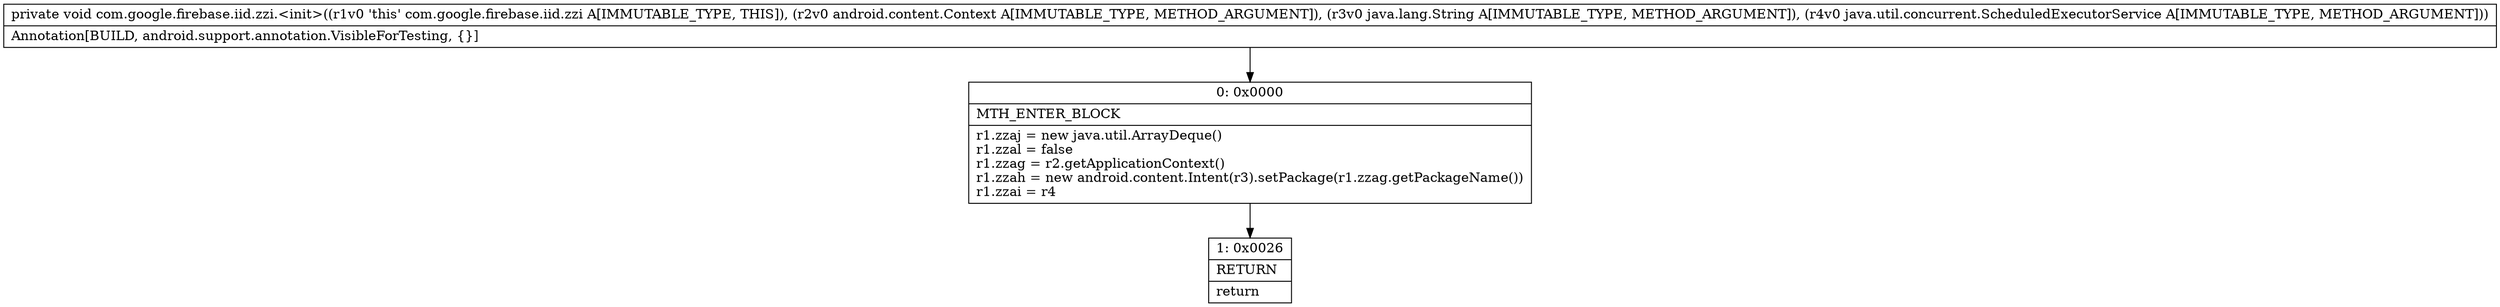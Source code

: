 digraph "CFG forcom.google.firebase.iid.zzi.\<init\>(Landroid\/content\/Context;Ljava\/lang\/String;Ljava\/util\/concurrent\/ScheduledExecutorService;)V" {
Node_0 [shape=record,label="{0\:\ 0x0000|MTH_ENTER_BLOCK\l|r1.zzaj = new java.util.ArrayDeque()\lr1.zzal = false\lr1.zzag = r2.getApplicationContext()\lr1.zzah = new android.content.Intent(r3).setPackage(r1.zzag.getPackageName())\lr1.zzai = r4\l}"];
Node_1 [shape=record,label="{1\:\ 0x0026|RETURN\l|return\l}"];
MethodNode[shape=record,label="{private void com.google.firebase.iid.zzi.\<init\>((r1v0 'this' com.google.firebase.iid.zzi A[IMMUTABLE_TYPE, THIS]), (r2v0 android.content.Context A[IMMUTABLE_TYPE, METHOD_ARGUMENT]), (r3v0 java.lang.String A[IMMUTABLE_TYPE, METHOD_ARGUMENT]), (r4v0 java.util.concurrent.ScheduledExecutorService A[IMMUTABLE_TYPE, METHOD_ARGUMENT]))  | Annotation[BUILD, android.support.annotation.VisibleForTesting, \{\}]\l}"];
MethodNode -> Node_0;
Node_0 -> Node_1;
}

